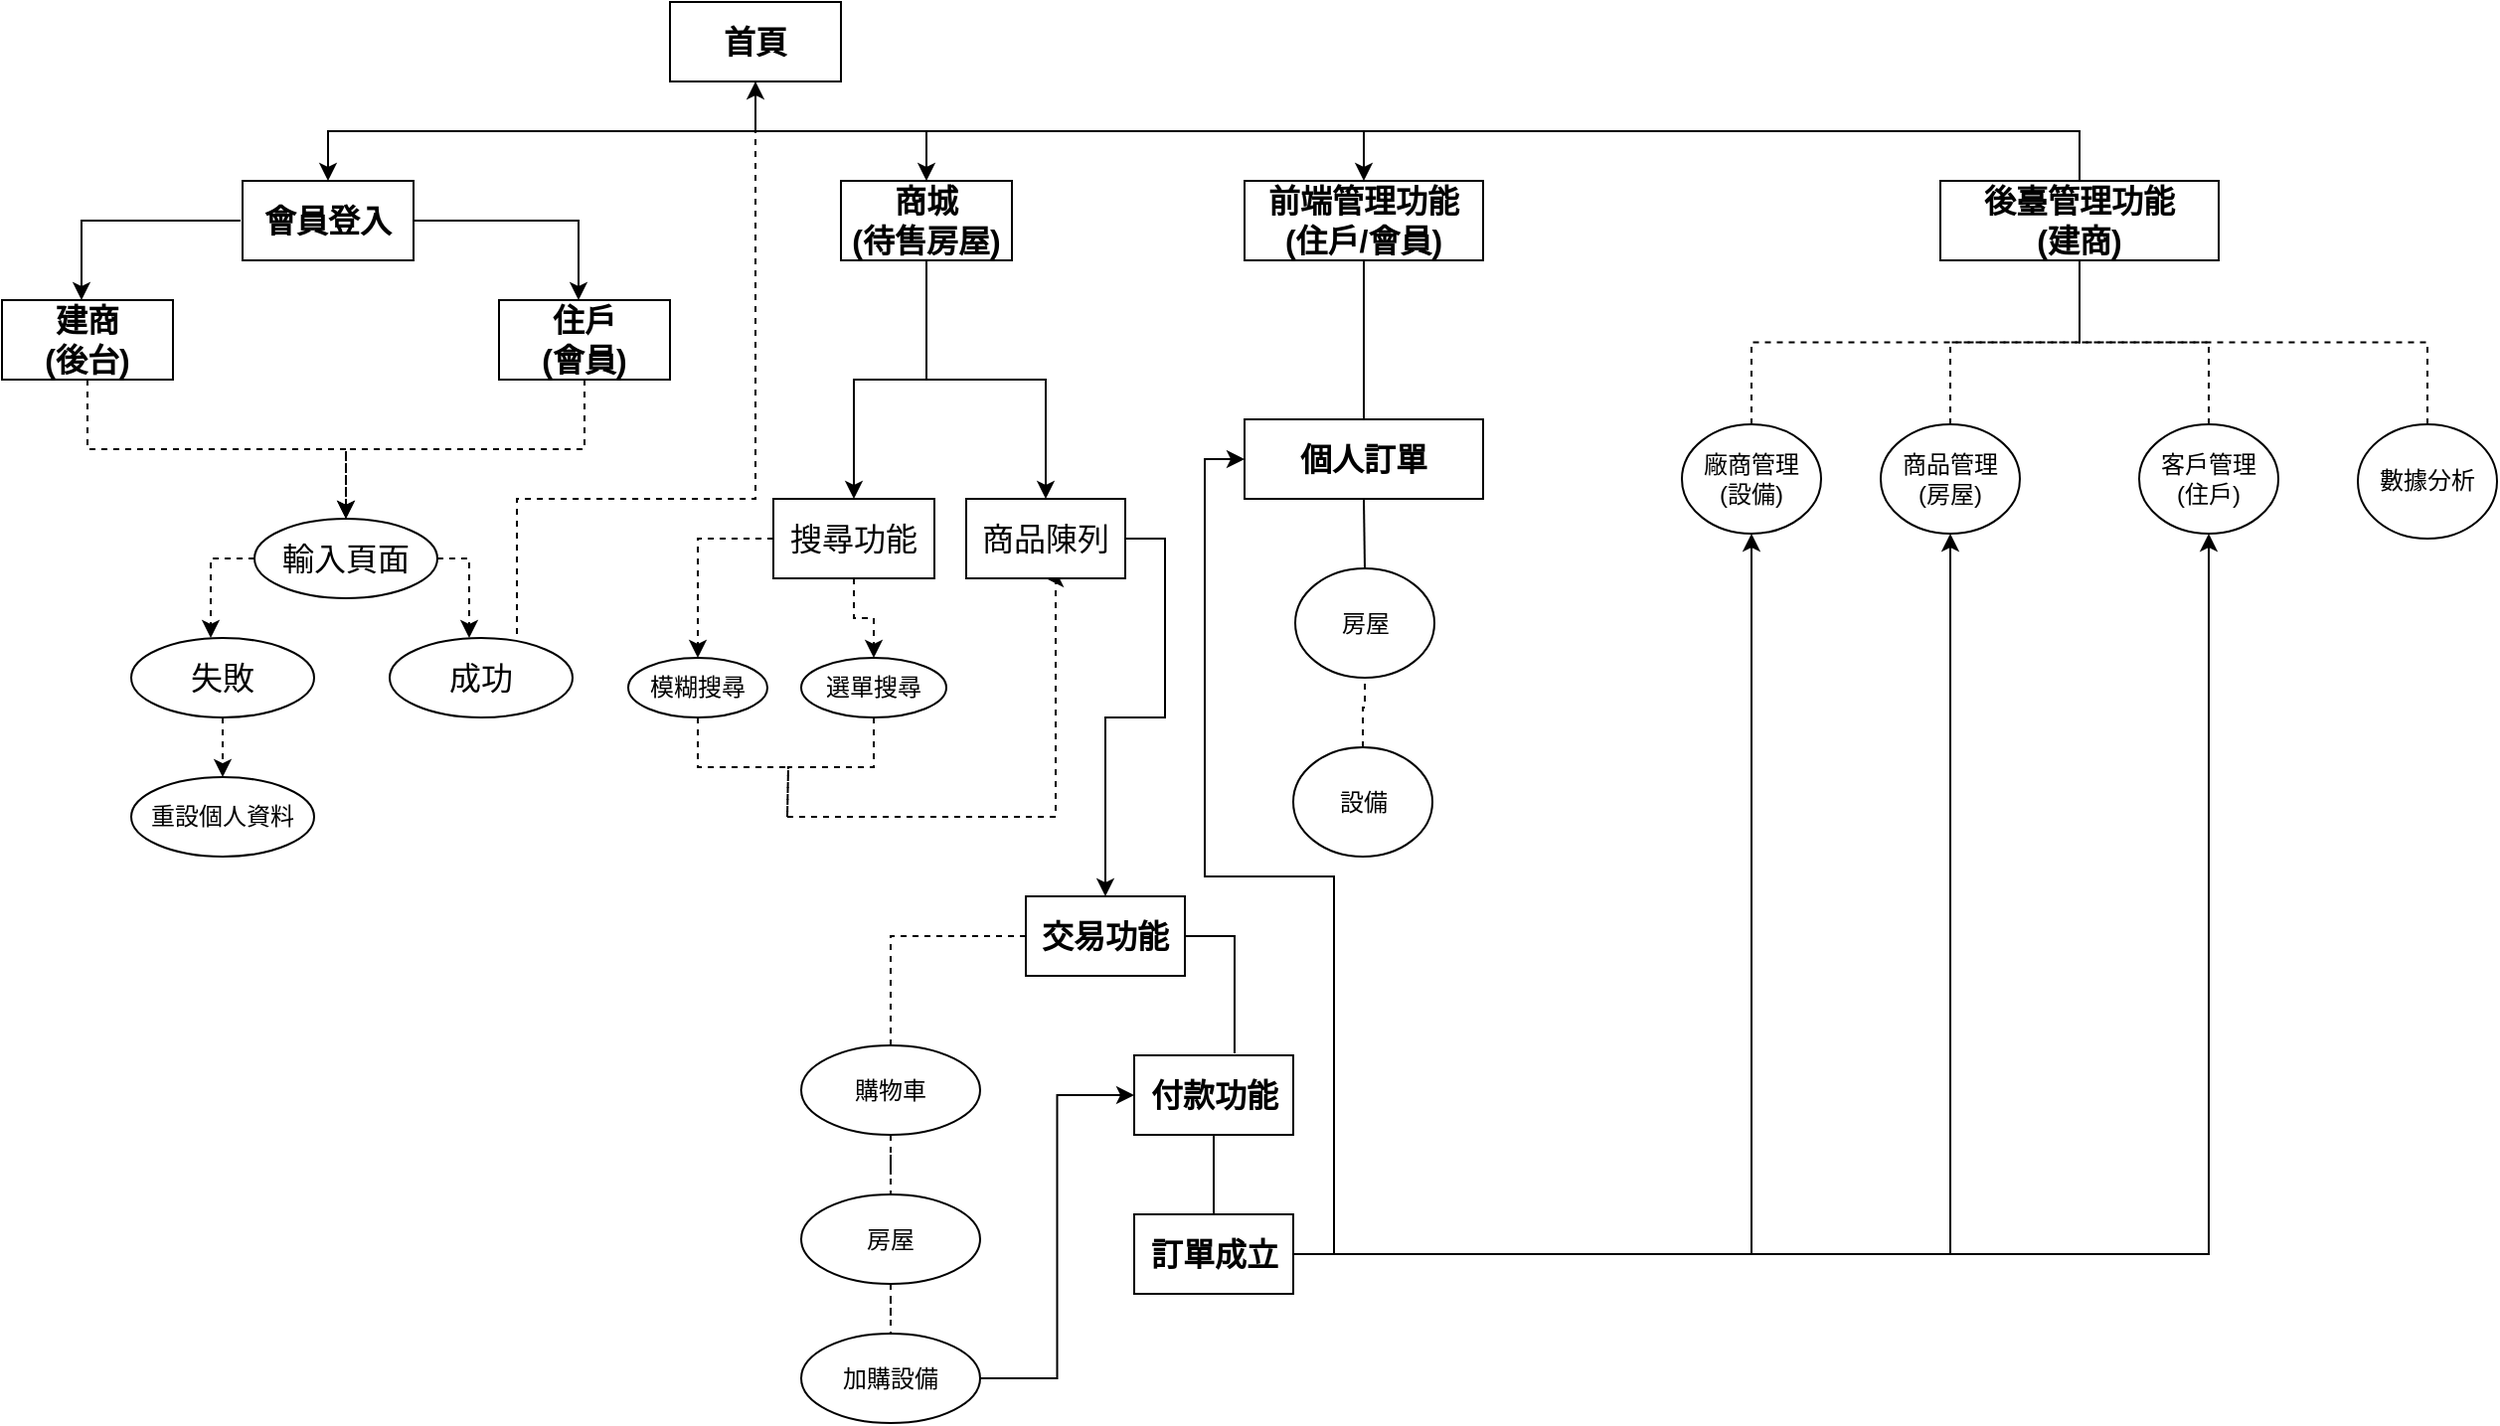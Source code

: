 <mxfile version="20.2.5" type="device"><diagram id="b7BnwvE3uNUPttJzSGFu" name="第 1 页"><mxGraphModel dx="1422" dy="738" grid="1" gridSize="10" guides="1" tooltips="1" connect="1" arrows="1" fold="1" page="1" pageScale="1" pageWidth="827" pageHeight="1169" math="0" shadow="0"><root><mxCell id="0"/><mxCell id="1" parent="0"/><mxCell id="BUZtJXlPS8adnv9o6FBw-1" value="首頁" style="rounded=0;whiteSpace=wrap;html=1;fontSize=16;fontStyle=1" vertex="1" parent="1"><mxGeometry x="371" y="30" width="86" height="40" as="geometry"/></mxCell><mxCell id="BUZtJXlPS8adnv9o6FBw-3" value="會員登入" style="rounded=0;whiteSpace=wrap;html=1;fontSize=16;fontStyle=1" vertex="1" parent="1"><mxGeometry x="156" y="120" width="86" height="40" as="geometry"/></mxCell><mxCell id="BUZtJXlPS8adnv9o6FBw-4" value="" style="edgeStyle=segmentEdgeStyle;endArrow=classic;html=1;rounded=0;fontSize=16;" edge="1" parent="1"><mxGeometry width="50" height="50" relative="1" as="geometry"><mxPoint x="155" y="140" as="sourcePoint"/><mxPoint x="75" y="180" as="targetPoint"/></mxGeometry></mxCell><mxCell id="BUZtJXlPS8adnv9o6FBw-5" value="" style="edgeStyle=segmentEdgeStyle;endArrow=classic;html=1;rounded=0;fontSize=16;exitX=1;exitY=0.5;exitDx=0;exitDy=0;" edge="1" parent="1" source="BUZtJXlPS8adnv9o6FBw-3"><mxGeometry width="50" height="50" relative="1" as="geometry"><mxPoint x="165" y="150" as="sourcePoint"/><mxPoint x="325" y="180" as="targetPoint"/></mxGeometry></mxCell><mxCell id="BUZtJXlPS8adnv9o6FBw-6" value="建商&lt;br&gt;(後台)" style="rounded=0;whiteSpace=wrap;html=1;fontSize=16;fontStyle=1" vertex="1" parent="1"><mxGeometry x="35" y="180" width="86" height="40" as="geometry"/></mxCell><mxCell id="BUZtJXlPS8adnv9o6FBw-7" value="住戶&lt;br&gt;(會員)" style="rounded=0;whiteSpace=wrap;html=1;fontSize=16;fontStyle=1" vertex="1" parent="1"><mxGeometry x="285" y="180" width="86" height="40" as="geometry"/></mxCell><mxCell id="BUZtJXlPS8adnv9o6FBw-9" value="" style="edgeStyle=elbowEdgeStyle;elbow=vertical;endArrow=classic;html=1;rounded=0;fontSize=16;entryX=0.5;entryY=0;entryDx=0;entryDy=0;" edge="1" parent="1" target="BUZtJXlPS8adnv9o6FBw-3"><mxGeometry width="50" height="50" relative="1" as="geometry"><mxPoint x="414" y="70" as="sourcePoint"/><mxPoint x="364" y="120" as="targetPoint"/></mxGeometry></mxCell><mxCell id="BUZtJXlPS8adnv9o6FBw-11" value="" style="edgeStyle=elbowEdgeStyle;elbow=vertical;endArrow=classic;html=1;rounded=0;fontSize=16;entryX=0.5;entryY=0;entryDx=0;entryDy=0;" edge="1" parent="1" target="BUZtJXlPS8adnv9o6FBw-12"><mxGeometry width="50" height="50" relative="1" as="geometry"><mxPoint x="414" y="70" as="sourcePoint"/><mxPoint x="570" y="120" as="targetPoint"/></mxGeometry></mxCell><mxCell id="BUZtJXlPS8adnv9o6FBw-46" value="" style="edgeStyle=orthogonalEdgeStyle;rounded=0;orthogonalLoop=1;jettySize=auto;html=1;fontSize=12;" edge="1" parent="1" source="BUZtJXlPS8adnv9o6FBw-12" target="BUZtJXlPS8adnv9o6FBw-45"><mxGeometry relative="1" as="geometry"/></mxCell><mxCell id="BUZtJXlPS8adnv9o6FBw-49" value="" style="edgeStyle=orthogonalEdgeStyle;rounded=0;orthogonalLoop=1;jettySize=auto;html=1;fontSize=12;" edge="1" parent="1" source="BUZtJXlPS8adnv9o6FBw-12" target="BUZtJXlPS8adnv9o6FBw-48"><mxGeometry relative="1" as="geometry"/></mxCell><mxCell id="BUZtJXlPS8adnv9o6FBw-12" value="商城&lt;br&gt;(待售房屋)" style="rounded=0;whiteSpace=wrap;html=1;fontSize=16;fontStyle=1" vertex="1" parent="1"><mxGeometry x="457" y="120" width="86" height="40" as="geometry"/></mxCell><mxCell id="BUZtJXlPS8adnv9o6FBw-13" value="" style="edgeStyle=elbowEdgeStyle;elbow=vertical;endArrow=classic;html=1;rounded=0;fontSize=16;exitX=0.5;exitY=1;exitDx=0;exitDy=0;" edge="1" parent="1" source="BUZtJXlPS8adnv9o6FBw-1"><mxGeometry width="50" height="50" relative="1" as="geometry"><mxPoint x="560" y="70" as="sourcePoint"/><mxPoint x="720" y="120" as="targetPoint"/></mxGeometry></mxCell><mxCell id="BUZtJXlPS8adnv9o6FBw-61" value="" style="edgeStyle=orthogonalEdgeStyle;rounded=0;orthogonalLoop=1;jettySize=auto;html=1;dashed=1;fontSize=12;endArrow=none;endFill=0;" edge="1" parent="1" source="BUZtJXlPS8adnv9o6FBw-14"><mxGeometry relative="1" as="geometry"><mxPoint x="720" y="270" as="targetPoint"/></mxGeometry></mxCell><mxCell id="BUZtJXlPS8adnv9o6FBw-93" value="" style="edgeStyle=orthogonalEdgeStyle;rounded=0;orthogonalLoop=1;jettySize=auto;html=1;fontSize=12;endArrow=none;endFill=0;" edge="1" parent="1" source="BUZtJXlPS8adnv9o6FBw-14" target="BUZtJXlPS8adnv9o6FBw-92"><mxGeometry relative="1" as="geometry"/></mxCell><mxCell id="BUZtJXlPS8adnv9o6FBw-14" value="前端管理功能&lt;br&gt;(住戶/會員)" style="rounded=0;whiteSpace=wrap;html=1;fontSize=16;fontStyle=1" vertex="1" parent="1"><mxGeometry x="660" y="120" width="120" height="40" as="geometry"/></mxCell><mxCell id="BUZtJXlPS8adnv9o6FBw-25" value="" style="edgeStyle=elbowEdgeStyle;elbow=vertical;endArrow=classic;html=1;fontSize=12;entryX=0.5;entryY=1;entryDx=0;entryDy=0;exitX=0.696;exitY=-0.05;exitDx=0;exitDy=0;exitPerimeter=0;rounded=0;dashed=1;" edge="1" parent="1" source="BUZtJXlPS8adnv9o6FBw-20" target="BUZtJXlPS8adnv9o6FBw-1"><mxGeometry width="50" height="50" relative="1" as="geometry"><mxPoint x="442" y="330" as="sourcePoint"/><mxPoint x="492" y="280" as="targetPoint"/><Array as="points"><mxPoint x="350" y="280"/></Array></mxGeometry></mxCell><mxCell id="BUZtJXlPS8adnv9o6FBw-28" value="" style="group" vertex="1" connectable="0" parent="1"><mxGeometry x="100" y="290" width="222" height="170" as="geometry"/></mxCell><mxCell id="BUZtJXlPS8adnv9o6FBw-17" value="輸入頁面" style="ellipse;whiteSpace=wrap;html=1;fontSize=16;" vertex="1" parent="BUZtJXlPS8adnv9o6FBw-28"><mxGeometry x="62" width="92" height="40" as="geometry"/></mxCell><mxCell id="BUZtJXlPS8adnv9o6FBw-18" value="" style="edgeStyle=segmentEdgeStyle;endArrow=classic;html=1;rounded=0;fontSize=16;exitX=1;exitY=0.5;exitDx=0;exitDy=0;dashed=1;" edge="1" parent="BUZtJXlPS8adnv9o6FBw-28"><mxGeometry width="50" height="50" relative="1" as="geometry"><mxPoint x="154" y="20" as="sourcePoint"/><mxPoint x="170" y="60" as="targetPoint"/></mxGeometry></mxCell><mxCell id="BUZtJXlPS8adnv9o6FBw-19" value="" style="edgeStyle=segmentEdgeStyle;endArrow=classic;html=1;rounded=0;fontSize=16;dashed=1;" edge="1" parent="BUZtJXlPS8adnv9o6FBw-28"><mxGeometry width="50" height="50" relative="1" as="geometry"><mxPoint x="62" y="20" as="sourcePoint"/><mxPoint x="40" y="60" as="targetPoint"/></mxGeometry></mxCell><mxCell id="BUZtJXlPS8adnv9o6FBw-20" value="成功" style="ellipse;whiteSpace=wrap;html=1;fontSize=16;" vertex="1" parent="BUZtJXlPS8adnv9o6FBw-28"><mxGeometry x="130" y="60" width="92" height="40" as="geometry"/></mxCell><mxCell id="BUZtJXlPS8adnv9o6FBw-21" value="失敗" style="ellipse;whiteSpace=wrap;html=1;fontSize=16;" vertex="1" parent="BUZtJXlPS8adnv9o6FBw-28"><mxGeometry y="60" width="92" height="40" as="geometry"/></mxCell><mxCell id="BUZtJXlPS8adnv9o6FBw-22" value="" style="endArrow=classic;html=1;rounded=0;fontSize=16;exitX=0.5;exitY=1;exitDx=0;exitDy=0;dashed=1;" edge="1" parent="BUZtJXlPS8adnv9o6FBw-28" source="BUZtJXlPS8adnv9o6FBw-21"><mxGeometry width="50" height="50" relative="1" as="geometry"><mxPoint x="50" y="160" as="sourcePoint"/><mxPoint x="46" y="130" as="targetPoint"/></mxGeometry></mxCell><mxCell id="BUZtJXlPS8adnv9o6FBw-23" value="重設個人資料" style="ellipse;whiteSpace=wrap;html=1;fontSize=12;" vertex="1" parent="BUZtJXlPS8adnv9o6FBw-28"><mxGeometry y="130" width="92" height="40" as="geometry"/></mxCell><mxCell id="BUZtJXlPS8adnv9o6FBw-41" value="" style="edgeStyle=elbowEdgeStyle;elbow=vertical;endArrow=classic;html=1;rounded=0;dashed=1;fontSize=12;entryX=0.5;entryY=0;entryDx=0;entryDy=0;exitX=0.5;exitY=1;exitDx=0;exitDy=0;" edge="1" parent="1" source="BUZtJXlPS8adnv9o6FBw-6" target="BUZtJXlPS8adnv9o6FBw-17"><mxGeometry width="50" height="50" relative="1" as="geometry"><mxPoint x="156" y="230" as="sourcePoint"/><mxPoint x="206" y="180" as="targetPoint"/></mxGeometry></mxCell><mxCell id="BUZtJXlPS8adnv9o6FBw-42" value="" style="edgeStyle=elbowEdgeStyle;elbow=vertical;endArrow=classic;html=1;rounded=0;dashed=1;fontSize=12;entryX=0.5;entryY=0;entryDx=0;entryDy=0;exitX=0.5;exitY=1;exitDx=0;exitDy=0;" edge="1" parent="1" source="BUZtJXlPS8adnv9o6FBw-7" target="BUZtJXlPS8adnv9o6FBw-17"><mxGeometry width="50" height="50" relative="1" as="geometry"><mxPoint x="322" y="220" as="sourcePoint"/><mxPoint x="210" y="290" as="targetPoint"/></mxGeometry></mxCell><mxCell id="BUZtJXlPS8adnv9o6FBw-57" style="edgeStyle=orthogonalEdgeStyle;rounded=0;orthogonalLoop=1;jettySize=auto;html=1;exitX=0.5;exitY=1;exitDx=0;exitDy=0;dashed=1;fontSize=12;entryX=0.5;entryY=1;entryDx=0;entryDy=0;" edge="1" parent="1" target="BUZtJXlPS8adnv9o6FBw-45"><mxGeometry relative="1" as="geometry"><mxPoint x="430" y="440" as="sourcePoint"/><Array as="points"><mxPoint x="565" y="440"/></Array></mxGeometry></mxCell><mxCell id="BUZtJXlPS8adnv9o6FBw-131" style="edgeStyle=orthogonalEdgeStyle;rounded=0;orthogonalLoop=1;jettySize=auto;html=1;exitX=1;exitY=0.5;exitDx=0;exitDy=0;entryX=0.5;entryY=0;entryDx=0;entryDy=0;fontSize=16;endArrow=classic;endFill=1;" edge="1" parent="1" source="BUZtJXlPS8adnv9o6FBw-45" target="BUZtJXlPS8adnv9o6FBw-107"><mxGeometry relative="1" as="geometry"><Array as="points"><mxPoint x="620" y="300"/><mxPoint x="620" y="390"/><mxPoint x="590" y="390"/></Array></mxGeometry></mxCell><mxCell id="BUZtJXlPS8adnv9o6FBw-45" value="商品陳列" style="whiteSpace=wrap;html=1;fontSize=16;rounded=0;fontStyle=0;" vertex="1" parent="1"><mxGeometry x="520" y="280" width="80" height="40" as="geometry"/></mxCell><mxCell id="BUZtJXlPS8adnv9o6FBw-51" value="" style="edgeStyle=orthogonalEdgeStyle;rounded=0;orthogonalLoop=1;jettySize=auto;html=1;dashed=1;fontSize=12;" edge="1" parent="1" source="BUZtJXlPS8adnv9o6FBw-48" target="BUZtJXlPS8adnv9o6FBw-50"><mxGeometry relative="1" as="geometry"/></mxCell><mxCell id="BUZtJXlPS8adnv9o6FBw-53" value="" style="edgeStyle=orthogonalEdgeStyle;rounded=0;orthogonalLoop=1;jettySize=auto;html=1;dashed=1;fontSize=12;" edge="1" parent="1" source="BUZtJXlPS8adnv9o6FBw-48" target="BUZtJXlPS8adnv9o6FBw-52"><mxGeometry relative="1" as="geometry"/></mxCell><mxCell id="BUZtJXlPS8adnv9o6FBw-48" value="搜尋功能" style="whiteSpace=wrap;html=1;fontSize=16;rounded=0;fontStyle=0;" vertex="1" parent="1"><mxGeometry x="423" y="280" width="81" height="40" as="geometry"/></mxCell><mxCell id="BUZtJXlPS8adnv9o6FBw-55" style="edgeStyle=orthogonalEdgeStyle;rounded=0;orthogonalLoop=1;jettySize=auto;html=1;exitX=0.5;exitY=1;exitDx=0;exitDy=0;dashed=1;fontSize=12;endArrow=none;endFill=0;" edge="1" parent="1" source="BUZtJXlPS8adnv9o6FBw-50"><mxGeometry relative="1" as="geometry"><mxPoint x="430" y="440" as="targetPoint"/></mxGeometry></mxCell><mxCell id="BUZtJXlPS8adnv9o6FBw-50" value="模糊搜尋" style="ellipse;whiteSpace=wrap;html=1;rounded=0;fontStyle=0;" vertex="1" parent="1"><mxGeometry x="350" y="360" width="70" height="30" as="geometry"/></mxCell><mxCell id="BUZtJXlPS8adnv9o6FBw-56" style="edgeStyle=orthogonalEdgeStyle;rounded=0;orthogonalLoop=1;jettySize=auto;html=1;exitX=0.5;exitY=1;exitDx=0;exitDy=0;dashed=1;fontSize=12;endArrow=none;endFill=0;" edge="1" parent="1" source="BUZtJXlPS8adnv9o6FBw-52"><mxGeometry relative="1" as="geometry"><mxPoint x="430" y="440" as="targetPoint"/></mxGeometry></mxCell><mxCell id="BUZtJXlPS8adnv9o6FBw-52" value="選單搜尋" style="ellipse;whiteSpace=wrap;html=1;rounded=0;fontStyle=0;" vertex="1" parent="1"><mxGeometry x="437" y="360" width="73" height="30" as="geometry"/></mxCell><mxCell id="BUZtJXlPS8adnv9o6FBw-88" style="edgeStyle=orthogonalEdgeStyle;rounded=0;orthogonalLoop=1;jettySize=auto;html=1;exitX=0.5;exitY=0;exitDx=0;exitDy=0;entryX=0.5;entryY=1;entryDx=0;entryDy=0;fontSize=12;endArrow=none;endFill=0;" edge="1" parent="1" source="BUZtJXlPS8adnv9o6FBw-86" target="BUZtJXlPS8adnv9o6FBw-1"><mxGeometry relative="1" as="geometry"/></mxCell><mxCell id="BUZtJXlPS8adnv9o6FBw-86" value="後臺管理功能&lt;br&gt;(建商)" style="rounded=0;whiteSpace=wrap;html=1;fontSize=16;fontStyle=1" vertex="1" parent="1"><mxGeometry x="1010" y="120" width="140" height="40" as="geometry"/></mxCell><mxCell id="BUZtJXlPS8adnv9o6FBw-91" value="" style="group" vertex="1" connectable="0" parent="1"><mxGeometry x="684.5" y="315" width="71" height="145" as="geometry"/></mxCell><mxCell id="BUZtJXlPS8adnv9o6FBw-81" value="房屋" style="ellipse;whiteSpace=wrap;html=1;fontSize=12;" vertex="1" parent="BUZtJXlPS8adnv9o6FBw-91"><mxGeometry x="1" width="70" height="55" as="geometry"/></mxCell><mxCell id="BUZtJXlPS8adnv9o6FBw-83" value="設備" style="ellipse;whiteSpace=wrap;html=1;fontSize=12;" vertex="1" parent="BUZtJXlPS8adnv9o6FBw-91"><mxGeometry y="90" width="70" height="55" as="geometry"/></mxCell><mxCell id="BUZtJXlPS8adnv9o6FBw-82" value="" style="edgeStyle=orthogonalEdgeStyle;rounded=0;orthogonalLoop=1;jettySize=auto;html=1;dashed=1;fontSize=12;endArrow=none;endFill=0;exitX=0.5;exitY=0;exitDx=0;exitDy=0;" edge="1" parent="BUZtJXlPS8adnv9o6FBw-91" source="BUZtJXlPS8adnv9o6FBw-83" target="BUZtJXlPS8adnv9o6FBw-81"><mxGeometry relative="1" as="geometry"><mxPoint x="36" y="75" as="sourcePoint"/></mxGeometry></mxCell><mxCell id="BUZtJXlPS8adnv9o6FBw-92" value="個人訂單" style="rounded=0;whiteSpace=wrap;html=1;fontSize=16;fontStyle=1" vertex="1" parent="1"><mxGeometry x="660" y="240" width="120" height="40" as="geometry"/></mxCell><mxCell id="BUZtJXlPS8adnv9o6FBw-95" style="edgeStyle=orthogonalEdgeStyle;rounded=0;orthogonalLoop=1;jettySize=auto;html=1;exitX=0.5;exitY=0;exitDx=0;exitDy=0;entryX=0.5;entryY=1;entryDx=0;entryDy=0;fontSize=12;endArrow=none;endFill=0;" edge="1" parent="1" source="BUZtJXlPS8adnv9o6FBw-81" target="BUZtJXlPS8adnv9o6FBw-92"><mxGeometry relative="1" as="geometry"/></mxCell><mxCell id="BUZtJXlPS8adnv9o6FBw-103" style="edgeStyle=orthogonalEdgeStyle;rounded=0;orthogonalLoop=1;jettySize=auto;html=1;exitX=0.5;exitY=0;exitDx=0;exitDy=0;entryX=0.5;entryY=1;entryDx=0;entryDy=0;dashed=1;fontSize=12;endArrow=none;endFill=0;" edge="1" parent="1" source="BUZtJXlPS8adnv9o6FBw-76" target="BUZtJXlPS8adnv9o6FBw-86"><mxGeometry relative="1" as="geometry"/></mxCell><mxCell id="BUZtJXlPS8adnv9o6FBw-76" value="廠商管理&lt;br&gt;(設備)" style="ellipse;whiteSpace=wrap;html=1;fontSize=12;" vertex="1" parent="1"><mxGeometry x="880" y="242.5" width="70" height="55" as="geometry"/></mxCell><mxCell id="BUZtJXlPS8adnv9o6FBw-105" style="edgeStyle=orthogonalEdgeStyle;rounded=0;orthogonalLoop=1;jettySize=auto;html=1;exitX=0.5;exitY=0;exitDx=0;exitDy=0;entryX=0.5;entryY=1;entryDx=0;entryDy=0;dashed=1;fontSize=12;endArrow=none;endFill=0;" edge="1" parent="1" source="BUZtJXlPS8adnv9o6FBw-77" target="BUZtJXlPS8adnv9o6FBw-86"><mxGeometry relative="1" as="geometry"/></mxCell><mxCell id="BUZtJXlPS8adnv9o6FBw-77" value="商品管理&lt;br&gt;(房屋)" style="ellipse;whiteSpace=wrap;html=1;fontSize=12;" vertex="1" parent="1"><mxGeometry x="980" y="242.5" width="70" height="55" as="geometry"/></mxCell><mxCell id="BUZtJXlPS8adnv9o6FBw-106" style="edgeStyle=orthogonalEdgeStyle;rounded=0;orthogonalLoop=1;jettySize=auto;html=1;exitX=0.5;exitY=0;exitDx=0;exitDy=0;entryX=0.5;entryY=1;entryDx=0;entryDy=0;dashed=1;fontSize=12;endArrow=none;endFill=0;" edge="1" parent="1" source="BUZtJXlPS8adnv9o6FBw-78" target="BUZtJXlPS8adnv9o6FBw-86"><mxGeometry relative="1" as="geometry"/></mxCell><mxCell id="BUZtJXlPS8adnv9o6FBw-78" value="客戶管理&lt;br&gt;(住戶)" style="ellipse;whiteSpace=wrap;html=1;fontSize=12;" vertex="1" parent="1"><mxGeometry x="1110" y="242.5" width="70" height="55" as="geometry"/></mxCell><mxCell id="BUZtJXlPS8adnv9o6FBw-104" style="edgeStyle=orthogonalEdgeStyle;rounded=0;orthogonalLoop=1;jettySize=auto;html=1;exitX=0.5;exitY=0;exitDx=0;exitDy=0;entryX=0.5;entryY=1;entryDx=0;entryDy=0;dashed=1;fontSize=12;endArrow=none;endFill=0;" edge="1" parent="1" source="BUZtJXlPS8adnv9o6FBw-100" target="BUZtJXlPS8adnv9o6FBw-86"><mxGeometry relative="1" as="geometry"/></mxCell><mxCell id="BUZtJXlPS8adnv9o6FBw-100" value="數據分析" style="ellipse;whiteSpace=wrap;html=1;fontSize=12;rounded=0;fontStyle=0;" vertex="1" parent="1"><mxGeometry x="1220" y="242.5" width="70" height="57.5" as="geometry"/></mxCell><mxCell id="BUZtJXlPS8adnv9o6FBw-111" value="" style="edgeStyle=orthogonalEdgeStyle;rounded=0;orthogonalLoop=1;jettySize=auto;html=1;dashed=1;fontSize=16;endArrow=none;endFill=0;" edge="1" parent="1" source="BUZtJXlPS8adnv9o6FBw-107" target="BUZtJXlPS8adnv9o6FBw-110"><mxGeometry relative="1" as="geometry"/></mxCell><mxCell id="BUZtJXlPS8adnv9o6FBw-121" style="edgeStyle=orthogonalEdgeStyle;rounded=0;orthogonalLoop=1;jettySize=auto;html=1;exitX=1;exitY=0.5;exitDx=0;exitDy=0;entryX=0.631;entryY=-0.025;entryDx=0;entryDy=0;entryPerimeter=0;fontSize=16;endArrow=none;endFill=0;" edge="1" parent="1" source="BUZtJXlPS8adnv9o6FBw-107" target="BUZtJXlPS8adnv9o6FBw-119"><mxGeometry relative="1" as="geometry"/></mxCell><mxCell id="BUZtJXlPS8adnv9o6FBw-107" value="交易功能" style="whiteSpace=wrap;html=1;fontSize=16;rounded=0;fontStyle=1;" vertex="1" parent="1"><mxGeometry x="550" y="480" width="80" height="40" as="geometry"/></mxCell><mxCell id="BUZtJXlPS8adnv9o6FBw-114" value="" style="edgeStyle=orthogonalEdgeStyle;rounded=0;orthogonalLoop=1;jettySize=auto;html=1;fontSize=16;endArrow=none;endFill=0;dashed=1;" edge="1" parent="1" source="BUZtJXlPS8adnv9o6FBw-110" target="BUZtJXlPS8adnv9o6FBw-113"><mxGeometry relative="1" as="geometry"/></mxCell><mxCell id="BUZtJXlPS8adnv9o6FBw-110" value="購物車" style="ellipse;whiteSpace=wrap;html=1;fontSize=12;rounded=0;fontStyle=0;" vertex="1" parent="1"><mxGeometry x="437" y="555" width="90" height="45" as="geometry"/></mxCell><mxCell id="BUZtJXlPS8adnv9o6FBw-116" value="" style="edgeStyle=orthogonalEdgeStyle;rounded=0;orthogonalLoop=1;jettySize=auto;html=1;fontSize=16;endArrow=none;endFill=0;dashed=1;" edge="1" parent="1" source="BUZtJXlPS8adnv9o6FBw-113" target="BUZtJXlPS8adnv9o6FBw-115"><mxGeometry relative="1" as="geometry"/></mxCell><mxCell id="BUZtJXlPS8adnv9o6FBw-113" value="房屋" style="ellipse;whiteSpace=wrap;html=1;fontSize=12;rounded=0;fontStyle=0;" vertex="1" parent="1"><mxGeometry x="437" y="630" width="90" height="45" as="geometry"/></mxCell><mxCell id="BUZtJXlPS8adnv9o6FBw-122" style="edgeStyle=orthogonalEdgeStyle;rounded=0;orthogonalLoop=1;jettySize=auto;html=1;exitX=1;exitY=0.5;exitDx=0;exitDy=0;entryX=0;entryY=0.5;entryDx=0;entryDy=0;fontSize=16;endArrow=classic;endFill=1;" edge="1" parent="1" source="BUZtJXlPS8adnv9o6FBw-115" target="BUZtJXlPS8adnv9o6FBw-119"><mxGeometry relative="1" as="geometry"/></mxCell><mxCell id="BUZtJXlPS8adnv9o6FBw-115" value="加購設備" style="ellipse;whiteSpace=wrap;html=1;fontSize=12;rounded=0;fontStyle=0;" vertex="1" parent="1"><mxGeometry x="437" y="700" width="90" height="45" as="geometry"/></mxCell><mxCell id="BUZtJXlPS8adnv9o6FBw-124" value="" style="edgeStyle=orthogonalEdgeStyle;rounded=0;orthogonalLoop=1;jettySize=auto;html=1;fontSize=16;endArrow=none;endFill=0;" edge="1" parent="1" source="BUZtJXlPS8adnv9o6FBw-119" target="BUZtJXlPS8adnv9o6FBw-123"><mxGeometry relative="1" as="geometry"/></mxCell><mxCell id="BUZtJXlPS8adnv9o6FBw-119" value="付款功能" style="whiteSpace=wrap;html=1;fontSize=16;rounded=0;fontStyle=1;" vertex="1" parent="1"><mxGeometry x="604.5" y="560" width="80" height="40" as="geometry"/></mxCell><mxCell id="BUZtJXlPS8adnv9o6FBw-125" style="edgeStyle=orthogonalEdgeStyle;rounded=0;orthogonalLoop=1;jettySize=auto;html=1;exitX=1;exitY=0.5;exitDx=0;exitDy=0;entryX=0;entryY=0.5;entryDx=0;entryDy=0;fontSize=16;endArrow=classic;endFill=1;" edge="1" parent="1" source="BUZtJXlPS8adnv9o6FBw-123" target="BUZtJXlPS8adnv9o6FBw-92"><mxGeometry relative="1" as="geometry"><Array as="points"><mxPoint x="705" y="660"/><mxPoint x="705" y="470"/><mxPoint x="640" y="470"/><mxPoint x="640" y="260"/></Array></mxGeometry></mxCell><mxCell id="BUZtJXlPS8adnv9o6FBw-126" style="edgeStyle=orthogonalEdgeStyle;rounded=0;orthogonalLoop=1;jettySize=auto;html=1;exitX=1;exitY=0.5;exitDx=0;exitDy=0;entryX=0.5;entryY=1;entryDx=0;entryDy=0;fontSize=16;endArrow=classic;endFill=1;" edge="1" parent="1" source="BUZtJXlPS8adnv9o6FBw-123" target="BUZtJXlPS8adnv9o6FBw-77"><mxGeometry relative="1" as="geometry"/></mxCell><mxCell id="BUZtJXlPS8adnv9o6FBw-123" value="訂單成立" style="whiteSpace=wrap;html=1;fontSize=16;rounded=0;fontStyle=1;" vertex="1" parent="1"><mxGeometry x="604.5" y="640" width="80" height="40" as="geometry"/></mxCell><mxCell id="BUZtJXlPS8adnv9o6FBw-129" value="" style="edgeStyle=elbowEdgeStyle;elbow=vertical;endArrow=classic;html=1;rounded=0;fontSize=16;entryX=0.5;entryY=1;entryDx=0;entryDy=0;exitX=1;exitY=0.5;exitDx=0;exitDy=0;" edge="1" parent="1" source="BUZtJXlPS8adnv9o6FBw-123" target="BUZtJXlPS8adnv9o6FBw-76"><mxGeometry width="50" height="50" relative="1" as="geometry"><mxPoint x="860" y="470" as="sourcePoint"/><mxPoint x="910" y="420" as="targetPoint"/><Array as="points"><mxPoint x="915" y="660"/></Array></mxGeometry></mxCell><mxCell id="BUZtJXlPS8adnv9o6FBw-130" value="" style="edgeStyle=elbowEdgeStyle;elbow=vertical;endArrow=classic;html=1;rounded=0;fontSize=16;exitX=1;exitY=0.5;exitDx=0;exitDy=0;entryX=0.5;entryY=1;entryDx=0;entryDy=0;" edge="1" parent="1" target="BUZtJXlPS8adnv9o6FBw-78"><mxGeometry width="50" height="50" relative="1" as="geometry"><mxPoint x="910" y="660" as="sourcePoint"/><mxPoint x="1150" y="320" as="targetPoint"/><Array as="points"><mxPoint x="1140.5" y="660"/></Array></mxGeometry></mxCell></root></mxGraphModel></diagram></mxfile>